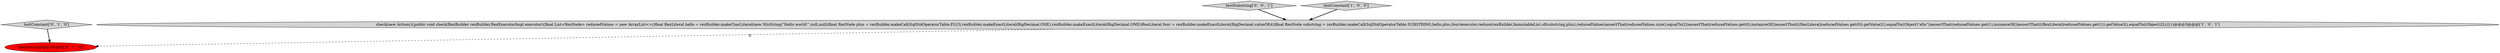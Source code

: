 digraph {
1 [style = filled, label = "check(new Action(){public void check(RexBuilder rexBuilder,RexExecutorImpl executor){final List<RexNode> reducedValues = new ArrayList<>()final RexLiteral hello = rexBuilder.makeCharLiteral(new NlsString(\"Hello world!\",null,null))final RexNode plus = rexBuilder.makeCall(SqlStdOperatorTable.PLUS,rexBuilder.makeExactLiteral(BigDecimal.ONE),rexBuilder.makeExactLiteral(BigDecimal.ONE))RexLiteral four = rexBuilder.makeExactLiteral(BigDecimal.valueOf(4))final RexNode substring = rexBuilder.makeCall(SqlStdOperatorTable.SUBSTRING,hello,plus,four)executor.reduce(rexBuilder,ImmutableList.of(substring,plus),reducedValues)assertThat(reducedValues.size(),equalTo(2))assertThat(reducedValues.get(0),instanceOf())assertThat(((RexLiteral)reducedValues.get(0)).getValue2(),equalTo((Object)\"ello\"))assertThat(reducedValues.get(1),instanceOf())assertThat(((RexLiteral)reducedValues.get(1)).getValue2(),equalTo((Object)2L))}})@@@3@@@['1', '0', '1']", fillcolor = lightgray, shape = ellipse image = "AAA0AAABBB1BBB"];
4 [style = filled, label = "testSubstring['0', '0', '1']", fillcolor = lightgray, shape = diamond image = "AAA0AAABBB3BBB"];
3 [style = filled, label = "check(null)@@@3@@@['0', '1', '0']", fillcolor = red, shape = ellipse image = "AAA1AAABBB2BBB"];
0 [style = filled, label = "testConstant['1', '0', '0']", fillcolor = lightgray, shape = diamond image = "AAA0AAABBB1BBB"];
2 [style = filled, label = "testConstant['0', '1', '0']", fillcolor = lightgray, shape = diamond image = "AAA0AAABBB2BBB"];
2->3 [style = bold, label=""];
1->3 [style = dashed, label="0"];
0->1 [style = bold, label=""];
4->1 [style = bold, label=""];
}
